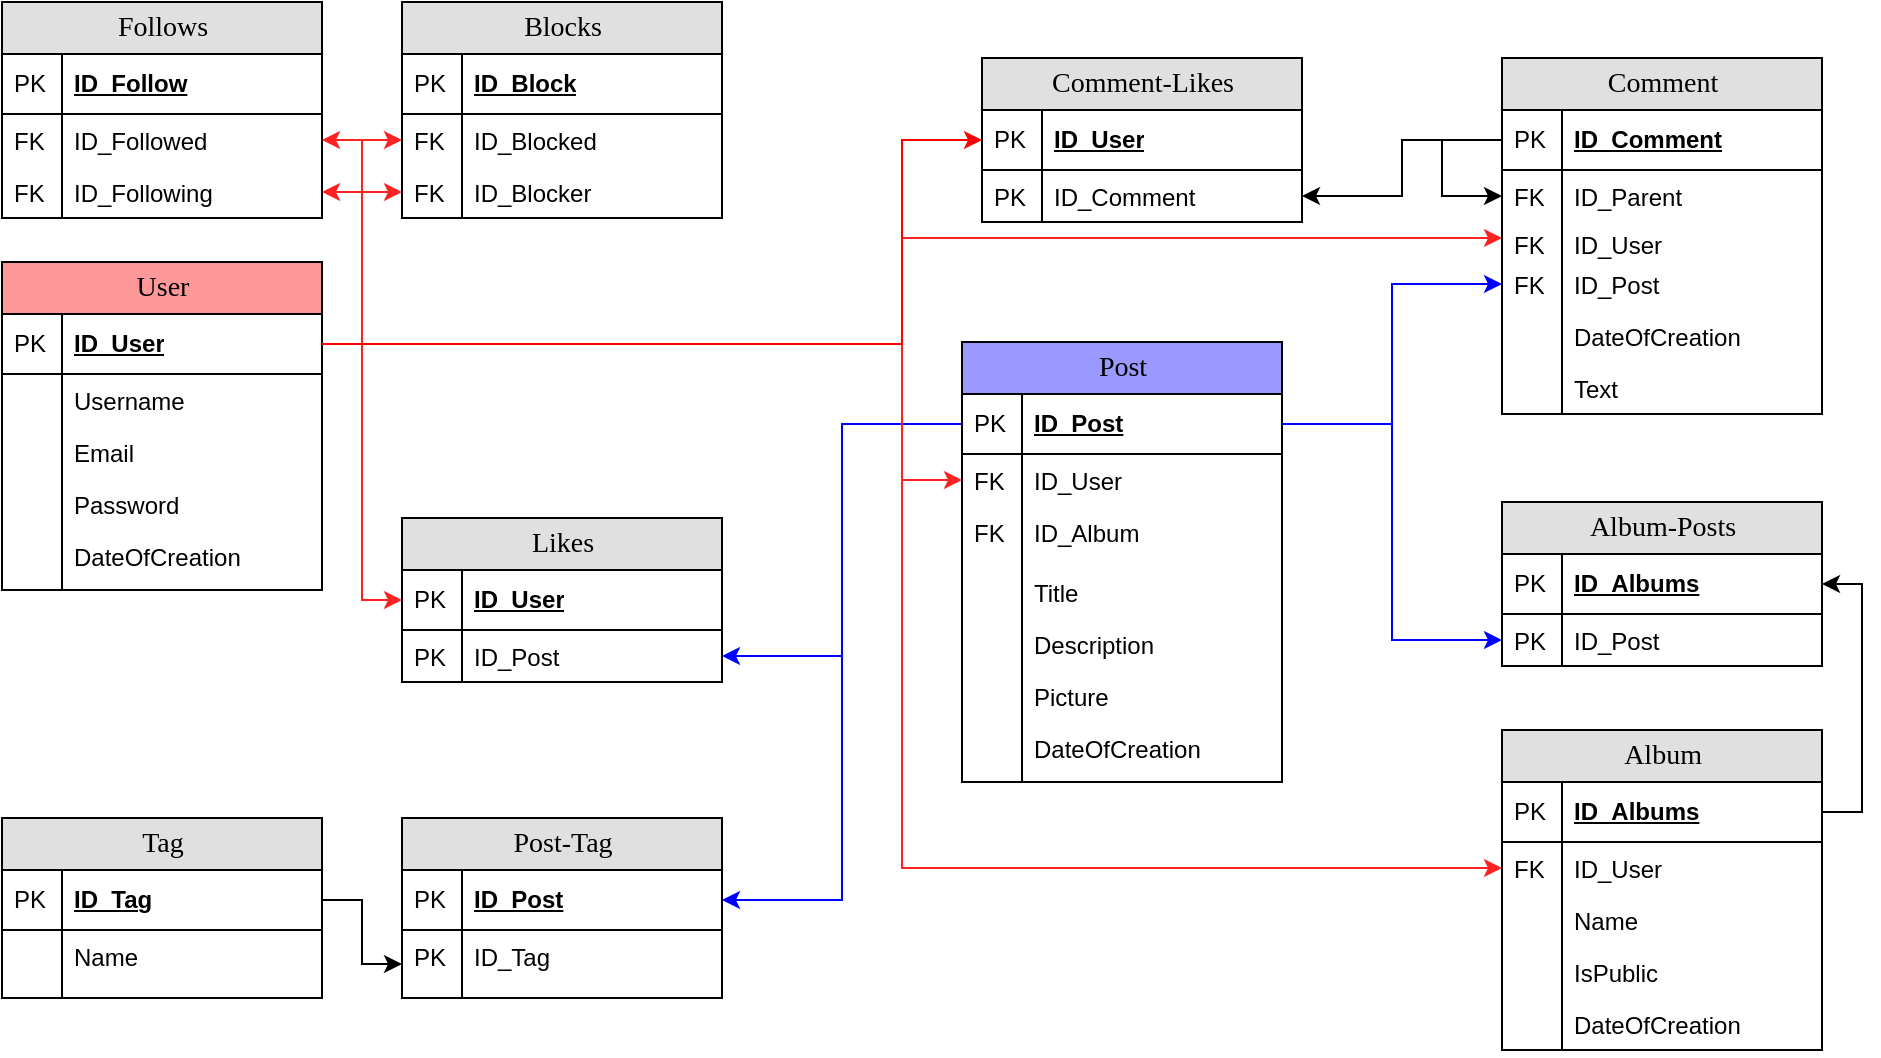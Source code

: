 <mxfile version="17.1.3" type="device"><diagram name="Page-1" id="e56a1550-8fbb-45ad-956c-1786394a9013"><mxGraphModel dx="1422" dy="752" grid="1" gridSize="10" guides="1" tooltips="1" connect="1" arrows="1" fold="1" page="1" pageScale="1" pageWidth="1100" pageHeight="850" background="none" math="0" shadow="0"><root><mxCell id="0"/><mxCell id="1" parent="0"/><mxCell id="2WLjFdIhuYlenaRB39yH-1" value="User" style="swimlane;html=1;fontStyle=0;childLayout=stackLayout;horizontal=1;startSize=26;fillColor=#FF9999;horizontalStack=0;resizeParent=1;resizeLast=0;collapsible=1;marginBottom=0;swimlaneFillColor=#ffffff;align=center;rounded=0;shadow=0;comic=0;labelBackgroundColor=none;strokeWidth=1;fontFamily=Verdana;fontSize=14" parent="1" vertex="1"><mxGeometry x="70" y="240" width="160" height="164" as="geometry"><mxRectangle x="60" y="860" width="60" height="26" as="alternateBounds"/></mxGeometry></mxCell><mxCell id="2WLjFdIhuYlenaRB39yH-2" value="ID_User" style="shape=partialRectangle;top=0;left=0;right=0;bottom=1;html=1;align=left;verticalAlign=middle;fillColor=none;spacingLeft=34;spacingRight=4;whiteSpace=wrap;overflow=hidden;rotatable=0;points=[[0,0.5],[1,0.5]];portConstraint=eastwest;dropTarget=0;fontStyle=5;" parent="2WLjFdIhuYlenaRB39yH-1" vertex="1"><mxGeometry y="26" width="160" height="30" as="geometry"/></mxCell><mxCell id="2WLjFdIhuYlenaRB39yH-3" value="PK" style="shape=partialRectangle;top=0;left=0;bottom=0;html=1;fillColor=none;align=left;verticalAlign=middle;spacingLeft=4;spacingRight=4;whiteSpace=wrap;overflow=hidden;rotatable=0;points=[];portConstraint=eastwest;part=1;" parent="2WLjFdIhuYlenaRB39yH-2" vertex="1" connectable="0"><mxGeometry width="30" height="30" as="geometry"/></mxCell><mxCell id="2WLjFdIhuYlenaRB39yH-4" value="Username" style="shape=partialRectangle;top=0;left=0;right=0;bottom=0;html=1;align=left;verticalAlign=top;fillColor=none;spacingLeft=34;spacingRight=4;whiteSpace=wrap;overflow=hidden;rotatable=0;points=[[0,0.5],[1,0.5]];portConstraint=eastwest;dropTarget=0;" parent="2WLjFdIhuYlenaRB39yH-1" vertex="1"><mxGeometry y="56" width="160" height="26" as="geometry"/></mxCell><mxCell id="2WLjFdIhuYlenaRB39yH-5" value="" style="shape=partialRectangle;top=0;left=0;bottom=0;html=1;fillColor=none;align=left;verticalAlign=top;spacingLeft=4;spacingRight=4;whiteSpace=wrap;overflow=hidden;rotatable=0;points=[];portConstraint=eastwest;part=1;" parent="2WLjFdIhuYlenaRB39yH-4" vertex="1" connectable="0"><mxGeometry width="30" height="26" as="geometry"/></mxCell><mxCell id="2WLjFdIhuYlenaRB39yH-6" value="Email" style="shape=partialRectangle;top=0;left=0;right=0;bottom=0;html=1;align=left;verticalAlign=top;fillColor=none;spacingLeft=34;spacingRight=4;whiteSpace=wrap;overflow=hidden;rotatable=0;points=[[0,0.5],[1,0.5]];portConstraint=eastwest;dropTarget=0;" parent="2WLjFdIhuYlenaRB39yH-1" vertex="1"><mxGeometry y="82" width="160" height="26" as="geometry"/></mxCell><mxCell id="2WLjFdIhuYlenaRB39yH-7" value="" style="shape=partialRectangle;top=0;left=0;bottom=0;html=1;fillColor=none;align=left;verticalAlign=top;spacingLeft=4;spacingRight=4;whiteSpace=wrap;overflow=hidden;rotatable=0;points=[];portConstraint=eastwest;part=1;" parent="2WLjFdIhuYlenaRB39yH-6" vertex="1" connectable="0"><mxGeometry width="30" height="26" as="geometry"/></mxCell><mxCell id="2WLjFdIhuYlenaRB39yH-8" value="Password" style="shape=partialRectangle;top=0;left=0;right=0;bottom=0;html=1;align=left;verticalAlign=top;fillColor=none;spacingLeft=34;spacingRight=4;whiteSpace=wrap;overflow=hidden;rotatable=0;points=[[0,0.5],[1,0.5]];portConstraint=eastwest;dropTarget=0;" parent="2WLjFdIhuYlenaRB39yH-1" vertex="1"><mxGeometry y="108" width="160" height="26" as="geometry"/></mxCell><mxCell id="2WLjFdIhuYlenaRB39yH-9" value="" style="shape=partialRectangle;top=0;left=0;bottom=0;html=1;fillColor=none;align=left;verticalAlign=top;spacingLeft=4;spacingRight=4;whiteSpace=wrap;overflow=hidden;rotatable=0;points=[];portConstraint=eastwest;part=1;" parent="2WLjFdIhuYlenaRB39yH-8" vertex="1" connectable="0"><mxGeometry width="30" height="26" as="geometry"/></mxCell><mxCell id="uGDR5uTzOSnhD803Erzf-1" value="DateOfCreation" style="shape=partialRectangle;top=0;left=0;right=0;bottom=0;html=1;align=left;verticalAlign=top;fillColor=none;spacingLeft=34;spacingRight=4;whiteSpace=wrap;overflow=hidden;rotatable=0;points=[[0,0.5],[1,0.5]];portConstraint=eastwest;dropTarget=0;" vertex="1" parent="2WLjFdIhuYlenaRB39yH-1"><mxGeometry y="134" width="160" height="30" as="geometry"/></mxCell><mxCell id="uGDR5uTzOSnhD803Erzf-2" value="" style="shape=partialRectangle;top=0;left=0;bottom=0;html=1;fillColor=none;align=left;verticalAlign=top;spacingLeft=4;spacingRight=4;whiteSpace=wrap;overflow=hidden;rotatable=0;points=[];portConstraint=eastwest;part=1;" vertex="1" connectable="0" parent="uGDR5uTzOSnhD803Erzf-1"><mxGeometry width="30" height="30" as="geometry"/></mxCell><mxCell id="2WLjFdIhuYlenaRB39yH-16" value="Album" style="swimlane;html=1;fontStyle=0;childLayout=stackLayout;horizontal=1;startSize=26;fillColor=#e0e0e0;horizontalStack=0;resizeParent=1;resizeLast=0;collapsible=1;marginBottom=0;swimlaneFillColor=#ffffff;align=center;rounded=0;shadow=0;comic=0;labelBackgroundColor=none;strokeWidth=1;fontFamily=Verdana;fontSize=14" parent="1" vertex="1"><mxGeometry x="820" y="474" width="160" height="160" as="geometry"/></mxCell><mxCell id="2WLjFdIhuYlenaRB39yH-17" value="ID_Albums" style="shape=partialRectangle;top=0;left=0;right=0;bottom=1;html=1;align=left;verticalAlign=middle;fillColor=none;spacingLeft=34;spacingRight=4;whiteSpace=wrap;overflow=hidden;rotatable=0;points=[[0,0.5],[1,0.5]];portConstraint=eastwest;dropTarget=0;fontStyle=5;" parent="2WLjFdIhuYlenaRB39yH-16" vertex="1"><mxGeometry y="26" width="160" height="30" as="geometry"/></mxCell><mxCell id="2WLjFdIhuYlenaRB39yH-18" value="PK" style="shape=partialRectangle;top=0;left=0;bottom=0;html=1;fillColor=none;align=left;verticalAlign=middle;spacingLeft=4;spacingRight=4;whiteSpace=wrap;overflow=hidden;rotatable=0;points=[];portConstraint=eastwest;part=1;" parent="2WLjFdIhuYlenaRB39yH-17" vertex="1" connectable="0"><mxGeometry width="30" height="30" as="geometry"/></mxCell><mxCell id="7fvock8LP-C_LfJztvyA-1" value="ID_User" style="shape=partialRectangle;top=0;left=0;right=0;bottom=0;html=1;align=left;verticalAlign=top;fillColor=none;spacingLeft=34;spacingRight=4;whiteSpace=wrap;overflow=hidden;rotatable=0;points=[[0,0.5],[1,0.5]];portConstraint=eastwest;dropTarget=0;" parent="2WLjFdIhuYlenaRB39yH-16" vertex="1"><mxGeometry y="56" width="160" height="26" as="geometry"/></mxCell><mxCell id="7fvock8LP-C_LfJztvyA-2" value="FK" style="shape=partialRectangle;top=0;left=0;bottom=0;html=1;fillColor=none;align=left;verticalAlign=top;spacingLeft=4;spacingRight=4;whiteSpace=wrap;overflow=hidden;rotatable=0;points=[];portConstraint=eastwest;part=1;" parent="7fvock8LP-C_LfJztvyA-1" vertex="1" connectable="0"><mxGeometry width="30" height="26" as="geometry"/></mxCell><mxCell id="2WLjFdIhuYlenaRB39yH-19" value="Name" style="shape=partialRectangle;top=0;left=0;right=0;bottom=0;html=1;align=left;verticalAlign=top;fillColor=none;spacingLeft=34;spacingRight=4;whiteSpace=wrap;overflow=hidden;rotatable=0;points=[[0,0.5],[1,0.5]];portConstraint=eastwest;dropTarget=0;" parent="2WLjFdIhuYlenaRB39yH-16" vertex="1"><mxGeometry y="82" width="160" height="26" as="geometry"/></mxCell><mxCell id="2WLjFdIhuYlenaRB39yH-20" value="" style="shape=partialRectangle;top=0;left=0;bottom=0;html=1;fillColor=none;align=left;verticalAlign=top;spacingLeft=4;spacingRight=4;whiteSpace=wrap;overflow=hidden;rotatable=0;points=[];portConstraint=eastwest;part=1;" parent="2WLjFdIhuYlenaRB39yH-19" vertex="1" connectable="0"><mxGeometry width="30" height="26" as="geometry"/></mxCell><mxCell id="oNHxu8g7Lp3CySX3rOff-3" value="IsPublic" style="shape=partialRectangle;top=0;left=0;right=0;bottom=0;html=1;align=left;verticalAlign=top;fillColor=none;spacingLeft=34;spacingRight=4;whiteSpace=wrap;overflow=hidden;rotatable=0;points=[[0,0.5],[1,0.5]];portConstraint=eastwest;dropTarget=0;" parent="2WLjFdIhuYlenaRB39yH-16" vertex="1"><mxGeometry y="108" width="160" height="26" as="geometry"/></mxCell><mxCell id="oNHxu8g7Lp3CySX3rOff-4" value="" style="shape=partialRectangle;top=0;left=0;bottom=0;html=1;fillColor=none;align=left;verticalAlign=top;spacingLeft=4;spacingRight=4;whiteSpace=wrap;overflow=hidden;rotatable=0;points=[];portConstraint=eastwest;part=1;" parent="oNHxu8g7Lp3CySX3rOff-3" vertex="1" connectable="0"><mxGeometry width="30" height="26" as="geometry"/></mxCell><mxCell id="2WLjFdIhuYlenaRB39yH-21" value="DateOfCreation" style="shape=partialRectangle;top=0;left=0;right=0;bottom=0;html=1;align=left;verticalAlign=top;fillColor=none;spacingLeft=34;spacingRight=4;whiteSpace=wrap;overflow=hidden;rotatable=0;points=[[0,0.5],[1,0.5]];portConstraint=eastwest;dropTarget=0;" parent="2WLjFdIhuYlenaRB39yH-16" vertex="1"><mxGeometry y="134" width="160" height="26" as="geometry"/></mxCell><mxCell id="2WLjFdIhuYlenaRB39yH-22" value="" style="shape=partialRectangle;top=0;left=0;bottom=0;html=1;fillColor=none;align=left;verticalAlign=top;spacingLeft=4;spacingRight=4;whiteSpace=wrap;overflow=hidden;rotatable=0;points=[];portConstraint=eastwest;part=1;" parent="2WLjFdIhuYlenaRB39yH-21" vertex="1" connectable="0"><mxGeometry width="30" height="26" as="geometry"/></mxCell><mxCell id="2WLjFdIhuYlenaRB39yH-38" value="Post" style="swimlane;html=1;fontStyle=0;childLayout=stackLayout;horizontal=1;startSize=26;fillColor=#9999FF;horizontalStack=0;resizeParent=1;resizeLast=0;collapsible=1;marginBottom=0;swimlaneFillColor=#ffffff;align=center;rounded=0;shadow=0;comic=0;labelBackgroundColor=none;strokeWidth=1;fontFamily=Verdana;fontSize=14" parent="1" vertex="1"><mxGeometry x="550" y="280" width="160" height="220" as="geometry"/></mxCell><mxCell id="2WLjFdIhuYlenaRB39yH-39" value="ID_Post" style="shape=partialRectangle;top=0;left=0;right=0;bottom=1;html=1;align=left;verticalAlign=middle;fillColor=none;spacingLeft=34;spacingRight=4;whiteSpace=wrap;overflow=hidden;rotatable=0;points=[[0,0.5],[1,0.5]];portConstraint=eastwest;dropTarget=0;fontStyle=5;" parent="2WLjFdIhuYlenaRB39yH-38" vertex="1"><mxGeometry y="26" width="160" height="30" as="geometry"/></mxCell><mxCell id="2WLjFdIhuYlenaRB39yH-40" value="PK" style="shape=partialRectangle;top=0;left=0;bottom=0;html=1;fillColor=none;align=left;verticalAlign=middle;spacingLeft=4;spacingRight=4;whiteSpace=wrap;overflow=hidden;rotatable=0;points=[];portConstraint=eastwest;part=1;" parent="2WLjFdIhuYlenaRB39yH-39" vertex="1" connectable="0"><mxGeometry width="30" height="30" as="geometry"/></mxCell><mxCell id="2WLjFdIhuYlenaRB39yH-47" value="ID_User" style="shape=partialRectangle;top=0;left=0;right=0;bottom=0;html=1;align=left;verticalAlign=top;fillColor=none;spacingLeft=34;spacingRight=4;whiteSpace=wrap;overflow=hidden;rotatable=0;points=[[0,0.5],[1,0.5]];portConstraint=eastwest;dropTarget=0;" parent="2WLjFdIhuYlenaRB39yH-38" vertex="1"><mxGeometry y="56" width="160" height="26" as="geometry"/></mxCell><mxCell id="2WLjFdIhuYlenaRB39yH-48" value="FK" style="shape=partialRectangle;top=0;left=0;bottom=0;html=1;fillColor=none;align=left;verticalAlign=top;spacingLeft=4;spacingRight=4;whiteSpace=wrap;overflow=hidden;rotatable=0;points=[];portConstraint=eastwest;part=1;" parent="2WLjFdIhuYlenaRB39yH-47" vertex="1" connectable="0"><mxGeometry width="30" height="26" as="geometry"/></mxCell><mxCell id="2WLjFdIhuYlenaRB39yH-120" value="ID_Album" style="shape=partialRectangle;top=0;left=0;right=0;bottom=0;html=1;align=left;verticalAlign=top;fillColor=none;spacingLeft=34;spacingRight=4;whiteSpace=wrap;overflow=hidden;rotatable=0;points=[[0,0.5],[1,0.5]];portConstraint=eastwest;dropTarget=0;" parent="2WLjFdIhuYlenaRB39yH-38" vertex="1"><mxGeometry y="82" width="160" height="30" as="geometry"/></mxCell><mxCell id="2WLjFdIhuYlenaRB39yH-121" value="FK" style="shape=partialRectangle;top=0;left=0;bottom=0;html=1;fillColor=none;align=left;verticalAlign=top;spacingLeft=4;spacingRight=4;whiteSpace=wrap;overflow=hidden;rotatable=0;points=[];portConstraint=eastwest;part=1;" parent="2WLjFdIhuYlenaRB39yH-120" vertex="1" connectable="0"><mxGeometry width="30" height="30" as="geometry"/></mxCell><mxCell id="2WLjFdIhuYlenaRB39yH-41" value="Title" style="shape=partialRectangle;top=0;left=0;right=0;bottom=0;html=1;align=left;verticalAlign=top;fillColor=none;spacingLeft=34;spacingRight=4;whiteSpace=wrap;overflow=hidden;rotatable=0;points=[[0,0.5],[1,0.5]];portConstraint=eastwest;dropTarget=0;" parent="2WLjFdIhuYlenaRB39yH-38" vertex="1"><mxGeometry y="112" width="160" height="26" as="geometry"/></mxCell><mxCell id="2WLjFdIhuYlenaRB39yH-42" value="" style="shape=partialRectangle;top=0;left=0;bottom=0;html=1;fillColor=none;align=left;verticalAlign=top;spacingLeft=4;spacingRight=4;whiteSpace=wrap;overflow=hidden;rotatable=0;points=[];portConstraint=eastwest;part=1;" parent="2WLjFdIhuYlenaRB39yH-41" vertex="1" connectable="0"><mxGeometry width="30" height="26" as="geometry"/></mxCell><mxCell id="oNHxu8g7Lp3CySX3rOff-16" value="Description" style="shape=partialRectangle;top=0;left=0;right=0;bottom=0;html=1;align=left;verticalAlign=top;fillColor=none;spacingLeft=34;spacingRight=4;whiteSpace=wrap;overflow=hidden;rotatable=0;points=[[0,0.5],[1,0.5]];portConstraint=eastwest;dropTarget=0;" parent="2WLjFdIhuYlenaRB39yH-38" vertex="1"><mxGeometry y="138" width="160" height="26" as="geometry"/></mxCell><mxCell id="oNHxu8g7Lp3CySX3rOff-17" value="" style="shape=partialRectangle;top=0;left=0;bottom=0;html=1;fillColor=none;align=left;verticalAlign=top;spacingLeft=4;spacingRight=4;whiteSpace=wrap;overflow=hidden;rotatable=0;points=[];portConstraint=eastwest;part=1;" parent="oNHxu8g7Lp3CySX3rOff-16" vertex="1" connectable="0"><mxGeometry width="30" height="26" as="geometry"/></mxCell><mxCell id="2WLjFdIhuYlenaRB39yH-43" value="Picture" style="shape=partialRectangle;top=0;left=0;right=0;bottom=0;html=1;align=left;verticalAlign=top;fillColor=none;spacingLeft=34;spacingRight=4;whiteSpace=wrap;overflow=hidden;rotatable=0;points=[[0,0.5],[1,0.5]];portConstraint=eastwest;dropTarget=0;" parent="2WLjFdIhuYlenaRB39yH-38" vertex="1"><mxGeometry y="164" width="160" height="26" as="geometry"/></mxCell><mxCell id="2WLjFdIhuYlenaRB39yH-44" value="" style="shape=partialRectangle;top=0;left=0;bottom=0;html=1;fillColor=none;align=left;verticalAlign=top;spacingLeft=4;spacingRight=4;whiteSpace=wrap;overflow=hidden;rotatable=0;points=[];portConstraint=eastwest;part=1;" parent="2WLjFdIhuYlenaRB39yH-43" vertex="1" connectable="0"><mxGeometry width="30" height="26" as="geometry"/></mxCell><mxCell id="2WLjFdIhuYlenaRB39yH-118" value="DateOfCreation" style="shape=partialRectangle;top=0;left=0;right=0;bottom=0;html=1;align=left;verticalAlign=top;fillColor=none;spacingLeft=34;spacingRight=4;whiteSpace=wrap;overflow=hidden;rotatable=0;points=[[0,0.5],[1,0.5]];portConstraint=eastwest;dropTarget=0;" parent="2WLjFdIhuYlenaRB39yH-38" vertex="1"><mxGeometry y="190" width="160" height="30" as="geometry"/></mxCell><mxCell id="2WLjFdIhuYlenaRB39yH-119" value="" style="shape=partialRectangle;top=0;left=0;bottom=0;html=1;fillColor=none;align=left;verticalAlign=top;spacingLeft=4;spacingRight=4;whiteSpace=wrap;overflow=hidden;rotatable=0;points=[];portConstraint=eastwest;part=1;" parent="2WLjFdIhuYlenaRB39yH-118" vertex="1" connectable="0"><mxGeometry width="30" height="30" as="geometry"/></mxCell><mxCell id="2WLjFdIhuYlenaRB39yH-51" value="Comment" style="swimlane;html=1;fontStyle=0;childLayout=stackLayout;horizontal=1;startSize=26;fillColor=#e0e0e0;horizontalStack=0;resizeParent=1;resizeLast=0;collapsible=1;marginBottom=0;swimlaneFillColor=#ffffff;align=center;rounded=0;shadow=0;comic=0;labelBackgroundColor=none;strokeWidth=1;fontFamily=Verdana;fontSize=14" parent="1" vertex="1"><mxGeometry x="820" y="138" width="160" height="178" as="geometry"/></mxCell><mxCell id="oNHxu8g7Lp3CySX3rOff-35" style="edgeStyle=orthogonalEdgeStyle;rounded=0;orthogonalLoop=1;jettySize=auto;html=1;exitX=0;exitY=0.5;exitDx=0;exitDy=0;entryX=0;entryY=0.5;entryDx=0;entryDy=0;" parent="2WLjFdIhuYlenaRB39yH-51" source="2WLjFdIhuYlenaRB39yH-52" target="oNHxu8g7Lp3CySX3rOff-30" edge="1"><mxGeometry relative="1" as="geometry"><Array as="points"><mxPoint x="-30" y="41"/><mxPoint x="-30" y="69"/></Array></mxGeometry></mxCell><mxCell id="2WLjFdIhuYlenaRB39yH-52" value="ID_Comment" style="shape=partialRectangle;top=0;left=0;right=0;bottom=1;html=1;align=left;verticalAlign=middle;fillColor=none;spacingLeft=34;spacingRight=4;whiteSpace=wrap;overflow=hidden;rotatable=0;points=[[0,0.5],[1,0.5]];portConstraint=eastwest;dropTarget=0;fontStyle=5;" parent="2WLjFdIhuYlenaRB39yH-51" vertex="1"><mxGeometry y="26" width="160" height="30" as="geometry"/></mxCell><mxCell id="2WLjFdIhuYlenaRB39yH-53" value="PK" style="shape=partialRectangle;top=0;left=0;bottom=0;html=1;fillColor=none;align=left;verticalAlign=middle;spacingLeft=4;spacingRight=4;whiteSpace=wrap;overflow=hidden;rotatable=0;points=[];portConstraint=eastwest;part=1;" parent="2WLjFdIhuYlenaRB39yH-52" vertex="1" connectable="0"><mxGeometry width="30" height="30" as="geometry"/></mxCell><mxCell id="oNHxu8g7Lp3CySX3rOff-30" value="ID_Parent" style="shape=partialRectangle;top=0;left=0;right=0;bottom=0;html=1;align=left;verticalAlign=top;fillColor=none;spacingLeft=34;spacingRight=4;whiteSpace=wrap;overflow=hidden;rotatable=0;points=[[0,0.5],[1,0.5]];portConstraint=eastwest;dropTarget=0;" parent="2WLjFdIhuYlenaRB39yH-51" vertex="1"><mxGeometry y="56" width="160" height="24" as="geometry"/></mxCell><mxCell id="oNHxu8g7Lp3CySX3rOff-31" value="FK" style="shape=partialRectangle;top=0;left=0;bottom=0;html=1;fillColor=none;align=left;verticalAlign=top;spacingLeft=4;spacingRight=4;whiteSpace=wrap;overflow=hidden;rotatable=0;points=[];portConstraint=eastwest;part=1;" parent="oNHxu8g7Lp3CySX3rOff-30" vertex="1" connectable="0"><mxGeometry width="30" height="24" as="geometry"/></mxCell><mxCell id="2WLjFdIhuYlenaRB39yH-54" value="ID_User" style="shape=partialRectangle;top=0;left=0;right=0;bottom=0;html=1;align=left;verticalAlign=top;fillColor=none;spacingLeft=34;spacingRight=4;whiteSpace=wrap;overflow=hidden;rotatable=0;points=[[0,0.5],[1,0.5]];portConstraint=eastwest;dropTarget=0;" parent="2WLjFdIhuYlenaRB39yH-51" vertex="1"><mxGeometry y="80" width="160" height="20" as="geometry"/></mxCell><mxCell id="2WLjFdIhuYlenaRB39yH-55" value="FK" style="shape=partialRectangle;top=0;left=0;bottom=0;html=1;fillColor=none;align=left;verticalAlign=top;spacingLeft=4;spacingRight=4;whiteSpace=wrap;overflow=hidden;rotatable=0;points=[];portConstraint=eastwest;part=1;" parent="2WLjFdIhuYlenaRB39yH-54" vertex="1" connectable="0"><mxGeometry width="30" height="20" as="geometry"/></mxCell><mxCell id="2WLjFdIhuYlenaRB39yH-62" value="ID_Post" style="shape=partialRectangle;top=0;left=0;right=0;bottom=0;html=1;align=left;verticalAlign=top;fillColor=none;spacingLeft=34;spacingRight=4;whiteSpace=wrap;overflow=hidden;rotatable=0;points=[[0,0.5],[1,0.5]];portConstraint=eastwest;dropTarget=0;" parent="2WLjFdIhuYlenaRB39yH-51" vertex="1"><mxGeometry y="100" width="160" height="26" as="geometry"/></mxCell><mxCell id="2WLjFdIhuYlenaRB39yH-63" value="FK" style="shape=partialRectangle;top=0;left=0;bottom=0;html=1;fillColor=none;align=left;verticalAlign=top;spacingLeft=4;spacingRight=4;whiteSpace=wrap;overflow=hidden;rotatable=0;points=[];portConstraint=eastwest;part=1;" parent="2WLjFdIhuYlenaRB39yH-62" vertex="1" connectable="0"><mxGeometry width="30" height="26" as="geometry"/></mxCell><mxCell id="2WLjFdIhuYlenaRB39yH-56" value="DateOfCreation" style="shape=partialRectangle;top=0;left=0;right=0;bottom=0;html=1;align=left;verticalAlign=top;fillColor=none;spacingLeft=34;spacingRight=4;whiteSpace=wrap;overflow=hidden;rotatable=0;points=[[0,0.5],[1,0.5]];portConstraint=eastwest;dropTarget=0;" parent="2WLjFdIhuYlenaRB39yH-51" vertex="1"><mxGeometry y="126" width="160" height="26" as="geometry"/></mxCell><mxCell id="2WLjFdIhuYlenaRB39yH-57" value="" style="shape=partialRectangle;top=0;left=0;bottom=0;html=1;fillColor=none;align=left;verticalAlign=top;spacingLeft=4;spacingRight=4;whiteSpace=wrap;overflow=hidden;rotatable=0;points=[];portConstraint=eastwest;part=1;" parent="2WLjFdIhuYlenaRB39yH-56" vertex="1" connectable="0"><mxGeometry width="30" height="26" as="geometry"/></mxCell><mxCell id="2WLjFdIhuYlenaRB39yH-58" value="Text" style="shape=partialRectangle;top=0;left=0;right=0;bottom=0;html=1;align=left;verticalAlign=top;fillColor=none;spacingLeft=34;spacingRight=4;whiteSpace=wrap;overflow=hidden;rotatable=0;points=[[0,0.5],[1,0.5]];portConstraint=eastwest;dropTarget=0;" parent="2WLjFdIhuYlenaRB39yH-51" vertex="1"><mxGeometry y="152" width="160" height="26" as="geometry"/></mxCell><mxCell id="2WLjFdIhuYlenaRB39yH-59" value="" style="shape=partialRectangle;top=0;left=0;bottom=0;html=1;fillColor=none;align=left;verticalAlign=top;spacingLeft=4;spacingRight=4;whiteSpace=wrap;overflow=hidden;rotatable=0;points=[];portConstraint=eastwest;part=1;" parent="2WLjFdIhuYlenaRB39yH-58" vertex="1" connectable="0"><mxGeometry width="30" height="26" as="geometry"/></mxCell><mxCell id="2WLjFdIhuYlenaRB39yH-64" value="Tag" style="swimlane;html=1;fontStyle=0;childLayout=stackLayout;horizontal=1;startSize=26;fillColor=#e0e0e0;horizontalStack=0;resizeParent=1;resizeLast=0;collapsible=1;marginBottom=0;swimlaneFillColor=#ffffff;align=center;rounded=0;shadow=0;comic=0;labelBackgroundColor=none;strokeWidth=1;fontFamily=Verdana;fontSize=14" parent="1" vertex="1"><mxGeometry x="70" y="518" width="160" height="90" as="geometry"><mxRectangle x="60" y="860" width="60" height="26" as="alternateBounds"/></mxGeometry></mxCell><mxCell id="2WLjFdIhuYlenaRB39yH-65" value="ID_Tag" style="shape=partialRectangle;top=0;left=0;right=0;bottom=1;html=1;align=left;verticalAlign=middle;fillColor=none;spacingLeft=34;spacingRight=4;whiteSpace=wrap;overflow=hidden;rotatable=0;points=[[0,0.5],[1,0.5]];portConstraint=eastwest;dropTarget=0;fontStyle=5;" parent="2WLjFdIhuYlenaRB39yH-64" vertex="1"><mxGeometry y="26" width="160" height="30" as="geometry"/></mxCell><mxCell id="2WLjFdIhuYlenaRB39yH-66" value="PK" style="shape=partialRectangle;top=0;left=0;bottom=0;html=1;fillColor=none;align=left;verticalAlign=middle;spacingLeft=4;spacingRight=4;whiteSpace=wrap;overflow=hidden;rotatable=0;points=[];portConstraint=eastwest;part=1;" parent="2WLjFdIhuYlenaRB39yH-65" vertex="1" connectable="0"><mxGeometry width="30" height="30" as="geometry"/></mxCell><mxCell id="2WLjFdIhuYlenaRB39yH-67" value="Name" style="shape=partialRectangle;top=0;left=0;right=0;bottom=0;html=1;align=left;verticalAlign=top;fillColor=none;spacingLeft=34;spacingRight=4;whiteSpace=wrap;overflow=hidden;rotatable=0;points=[[0,0.5],[1,0.5]];portConstraint=eastwest;dropTarget=0;" parent="2WLjFdIhuYlenaRB39yH-64" vertex="1"><mxGeometry y="56" width="160" height="34" as="geometry"/></mxCell><mxCell id="2WLjFdIhuYlenaRB39yH-68" value="" style="shape=partialRectangle;top=0;left=0;bottom=0;html=1;fillColor=none;align=left;verticalAlign=top;spacingLeft=4;spacingRight=4;whiteSpace=wrap;overflow=hidden;rotatable=0;points=[];portConstraint=eastwest;part=1;" parent="2WLjFdIhuYlenaRB39yH-67" vertex="1" connectable="0"><mxGeometry width="30" height="34" as="geometry"/></mxCell><mxCell id="2WLjFdIhuYlenaRB39yH-79" value="Post-Tag" style="swimlane;html=1;fontStyle=0;childLayout=stackLayout;horizontal=1;startSize=26;fillColor=#e0e0e0;horizontalStack=0;resizeParent=1;resizeLast=0;collapsible=1;marginBottom=0;swimlaneFillColor=#ffffff;align=center;rounded=0;shadow=0;comic=0;labelBackgroundColor=none;strokeWidth=1;fontFamily=Verdana;fontSize=14" parent="1" vertex="1"><mxGeometry x="270" y="518" width="160" height="90" as="geometry"><mxRectangle x="60" y="860" width="60" height="26" as="alternateBounds"/></mxGeometry></mxCell><mxCell id="2WLjFdIhuYlenaRB39yH-80" value="ID_Post" style="shape=partialRectangle;top=0;left=0;right=0;bottom=1;html=1;align=left;verticalAlign=middle;fillColor=none;spacingLeft=34;spacingRight=4;whiteSpace=wrap;overflow=hidden;rotatable=0;points=[[0,0.5],[1,0.5]];portConstraint=eastwest;dropTarget=0;fontStyle=5;" parent="2WLjFdIhuYlenaRB39yH-79" vertex="1"><mxGeometry y="26" width="160" height="30" as="geometry"/></mxCell><mxCell id="2WLjFdIhuYlenaRB39yH-81" value="PK" style="shape=partialRectangle;top=0;left=0;bottom=0;html=1;fillColor=none;align=left;verticalAlign=middle;spacingLeft=4;spacingRight=4;whiteSpace=wrap;overflow=hidden;rotatable=0;points=[];portConstraint=eastwest;part=1;" parent="2WLjFdIhuYlenaRB39yH-80" vertex="1" connectable="0"><mxGeometry width="30" height="30" as="geometry"/></mxCell><mxCell id="2WLjFdIhuYlenaRB39yH-82" value="ID_Tag" style="shape=partialRectangle;top=0;left=0;right=0;bottom=0;html=1;align=left;verticalAlign=top;fillColor=none;spacingLeft=34;spacingRight=4;whiteSpace=wrap;overflow=hidden;rotatable=0;points=[[0,0.5],[1,0.5]];portConstraint=eastwest;dropTarget=0;" parent="2WLjFdIhuYlenaRB39yH-79" vertex="1"><mxGeometry y="56" width="160" height="34" as="geometry"/></mxCell><mxCell id="2WLjFdIhuYlenaRB39yH-83" value="&lt;div&gt;PK&lt;/div&gt;" style="shape=partialRectangle;top=0;left=0;bottom=0;html=1;fillColor=none;align=left;verticalAlign=top;spacingLeft=4;spacingRight=4;whiteSpace=wrap;overflow=hidden;rotatable=0;points=[];portConstraint=eastwest;part=1;" parent="2WLjFdIhuYlenaRB39yH-82" vertex="1" connectable="0"><mxGeometry width="30" height="34" as="geometry"/></mxCell><mxCell id="2WLjFdIhuYlenaRB39yH-107" value="Album-Posts" style="swimlane;html=1;fontStyle=0;childLayout=stackLayout;horizontal=1;startSize=26;fillColor=#e0e0e0;horizontalStack=0;resizeParent=1;resizeLast=0;collapsible=1;marginBottom=0;swimlaneFillColor=#ffffff;align=center;rounded=0;shadow=0;comic=0;labelBackgroundColor=none;strokeWidth=1;fontFamily=Verdana;fontSize=14" parent="1" vertex="1"><mxGeometry x="820" y="360" width="160" height="82" as="geometry"/></mxCell><mxCell id="2WLjFdIhuYlenaRB39yH-108" value="ID_Albums" style="shape=partialRectangle;top=0;left=0;right=0;bottom=1;html=1;align=left;verticalAlign=middle;fillColor=none;spacingLeft=34;spacingRight=4;whiteSpace=wrap;overflow=hidden;rotatable=0;points=[[0,0.5],[1,0.5]];portConstraint=eastwest;dropTarget=0;fontStyle=5;" parent="2WLjFdIhuYlenaRB39yH-107" vertex="1"><mxGeometry y="26" width="160" height="30" as="geometry"/></mxCell><mxCell id="2WLjFdIhuYlenaRB39yH-109" value="PK" style="shape=partialRectangle;top=0;left=0;bottom=0;html=1;fillColor=none;align=left;verticalAlign=middle;spacingLeft=4;spacingRight=4;whiteSpace=wrap;overflow=hidden;rotatable=0;points=[];portConstraint=eastwest;part=1;" parent="2WLjFdIhuYlenaRB39yH-108" vertex="1" connectable="0"><mxGeometry width="30" height="30" as="geometry"/></mxCell><mxCell id="2WLjFdIhuYlenaRB39yH-110" value="ID_Post" style="shape=partialRectangle;top=0;left=0;right=0;bottom=0;html=1;align=left;verticalAlign=top;fillColor=none;spacingLeft=34;spacingRight=4;whiteSpace=wrap;overflow=hidden;rotatable=0;points=[[0,0.5],[1,0.5]];portConstraint=eastwest;dropTarget=0;" parent="2WLjFdIhuYlenaRB39yH-107" vertex="1"><mxGeometry y="56" width="160" height="26" as="geometry"/></mxCell><mxCell id="2WLjFdIhuYlenaRB39yH-111" value="PK" style="shape=partialRectangle;top=0;left=0;bottom=0;html=1;fillColor=none;align=left;verticalAlign=top;spacingLeft=4;spacingRight=4;whiteSpace=wrap;overflow=hidden;rotatable=0;points=[];portConstraint=eastwest;part=1;" parent="2WLjFdIhuYlenaRB39yH-110" vertex="1" connectable="0"><mxGeometry width="30" height="26" as="geometry"/></mxCell><mxCell id="2WLjFdIhuYlenaRB39yH-124" style="edgeStyle=orthogonalEdgeStyle;rounded=0;orthogonalLoop=1;jettySize=auto;html=1;exitX=1;exitY=0.5;exitDx=0;exitDy=0;entryX=0;entryY=0.5;entryDx=0;entryDy=0;strokeColor=#FF2222;" parent="1" source="2WLjFdIhuYlenaRB39yH-2" target="2WLjFdIhuYlenaRB39yH-47" edge="1"><mxGeometry relative="1" as="geometry"><Array as="points"><mxPoint x="520" y="281"/><mxPoint x="520" y="349"/></Array></mxGeometry></mxCell><mxCell id="2WLjFdIhuYlenaRB39yH-126" style="edgeStyle=orthogonalEdgeStyle;rounded=0;orthogonalLoop=1;jettySize=auto;html=1;exitX=0;exitY=0.5;exitDx=0;exitDy=0;entryX=1;entryY=0.5;entryDx=0;entryDy=0;strokeColor=#0000FF;" parent="1" source="2WLjFdIhuYlenaRB39yH-39" target="2WLjFdIhuYlenaRB39yH-80" edge="1"><mxGeometry relative="1" as="geometry"/></mxCell><mxCell id="2WLjFdIhuYlenaRB39yH-127" style="edgeStyle=orthogonalEdgeStyle;rounded=0;orthogonalLoop=1;jettySize=auto;html=1;exitX=1;exitY=0.5;exitDx=0;exitDy=0;entryX=0;entryY=0.5;entryDx=0;entryDy=0;" parent="1" source="2WLjFdIhuYlenaRB39yH-65" target="2WLjFdIhuYlenaRB39yH-82" edge="1"><mxGeometry relative="1" as="geometry"/></mxCell><mxCell id="2WLjFdIhuYlenaRB39yH-131" style="edgeStyle=orthogonalEdgeStyle;rounded=0;orthogonalLoop=1;jettySize=auto;html=1;exitX=1;exitY=0.5;exitDx=0;exitDy=0;entryX=0;entryY=0.5;entryDx=0;entryDy=0;strokeColor=#0000FF;" parent="1" source="2WLjFdIhuYlenaRB39yH-39" target="2WLjFdIhuYlenaRB39yH-62" edge="1"><mxGeometry relative="1" as="geometry"/></mxCell><mxCell id="2WLjFdIhuYlenaRB39yH-132" style="edgeStyle=orthogonalEdgeStyle;rounded=0;orthogonalLoop=1;jettySize=auto;html=1;exitX=1;exitY=0.5;exitDx=0;exitDy=0;entryX=1;entryY=0.5;entryDx=0;entryDy=0;" parent="1" source="2WLjFdIhuYlenaRB39yH-17" target="2WLjFdIhuYlenaRB39yH-108" edge="1"><mxGeometry relative="1" as="geometry"/></mxCell><mxCell id="oNHxu8g7Lp3CySX3rOff-5" value="Follows" style="swimlane;html=1;fontStyle=0;childLayout=stackLayout;horizontal=1;startSize=26;fillColor=#e0e0e0;horizontalStack=0;resizeParent=1;resizeLast=0;collapsible=1;marginBottom=0;swimlaneFillColor=#ffffff;align=center;rounded=0;shadow=0;comic=0;labelBackgroundColor=none;strokeWidth=1;fontFamily=Verdana;fontSize=14" parent="1" vertex="1"><mxGeometry x="70" y="110" width="160" height="108" as="geometry"><mxRectangle x="60" y="860" width="60" height="26" as="alternateBounds"/></mxGeometry></mxCell><mxCell id="oNHxu8g7Lp3CySX3rOff-6" value="ID_Follow" style="shape=partialRectangle;top=0;left=0;right=0;bottom=1;html=1;align=left;verticalAlign=middle;fillColor=none;spacingLeft=34;spacingRight=4;whiteSpace=wrap;overflow=hidden;rotatable=0;points=[[0,0.5],[1,0.5]];portConstraint=eastwest;dropTarget=0;fontStyle=5;" parent="oNHxu8g7Lp3CySX3rOff-5" vertex="1"><mxGeometry y="26" width="160" height="30" as="geometry"/></mxCell><mxCell id="oNHxu8g7Lp3CySX3rOff-7" value="PK" style="shape=partialRectangle;top=0;left=0;bottom=0;html=1;fillColor=none;align=left;verticalAlign=middle;spacingLeft=4;spacingRight=4;whiteSpace=wrap;overflow=hidden;rotatable=0;points=[];portConstraint=eastwest;part=1;" parent="oNHxu8g7Lp3CySX3rOff-6" vertex="1" connectable="0"><mxGeometry width="30" height="30" as="geometry"/></mxCell><mxCell id="oNHxu8g7Lp3CySX3rOff-8" value="ID_Followed" style="shape=partialRectangle;top=0;left=0;right=0;bottom=0;html=1;align=left;verticalAlign=top;fillColor=none;spacingLeft=34;spacingRight=4;whiteSpace=wrap;overflow=hidden;rotatable=0;points=[[0,0.5],[1,0.5]];portConstraint=eastwest;dropTarget=0;" parent="oNHxu8g7Lp3CySX3rOff-5" vertex="1"><mxGeometry y="56" width="160" height="26" as="geometry"/></mxCell><mxCell id="oNHxu8g7Lp3CySX3rOff-9" value="FK" style="shape=partialRectangle;top=0;left=0;bottom=0;html=1;fillColor=none;align=left;verticalAlign=top;spacingLeft=4;spacingRight=4;whiteSpace=wrap;overflow=hidden;rotatable=0;points=[];portConstraint=eastwest;part=1;" parent="oNHxu8g7Lp3CySX3rOff-8" vertex="1" connectable="0"><mxGeometry width="30" height="26" as="geometry"/></mxCell><mxCell id="oNHxu8g7Lp3CySX3rOff-10" value="ID_Following" style="shape=partialRectangle;top=0;left=0;right=0;bottom=0;html=1;align=left;verticalAlign=top;fillColor=none;spacingLeft=34;spacingRight=4;whiteSpace=wrap;overflow=hidden;rotatable=0;points=[[0,0.5],[1,0.5]];portConstraint=eastwest;dropTarget=0;" parent="oNHxu8g7Lp3CySX3rOff-5" vertex="1"><mxGeometry y="82" width="160" height="26" as="geometry"/></mxCell><mxCell id="oNHxu8g7Lp3CySX3rOff-11" value="FK" style="shape=partialRectangle;top=0;left=0;bottom=0;html=1;fillColor=none;align=left;verticalAlign=top;spacingLeft=4;spacingRight=4;whiteSpace=wrap;overflow=hidden;rotatable=0;points=[];portConstraint=eastwest;part=1;" parent="oNHxu8g7Lp3CySX3rOff-10" vertex="1" connectable="0"><mxGeometry width="30" height="26" as="geometry"/></mxCell><mxCell id="oNHxu8g7Lp3CySX3rOff-14" style="edgeStyle=orthogonalEdgeStyle;rounded=0;orthogonalLoop=1;jettySize=auto;html=1;exitX=1;exitY=0.5;exitDx=0;exitDy=0;entryX=1;entryY=0.5;entryDx=0;entryDy=0;strokeColor=#FF2222;" parent="1" source="2WLjFdIhuYlenaRB39yH-2" target="oNHxu8g7Lp3CySX3rOff-8" edge="1"><mxGeometry relative="1" as="geometry"/></mxCell><mxCell id="oNHxu8g7Lp3CySX3rOff-15" style="edgeStyle=orthogonalEdgeStyle;rounded=0;orthogonalLoop=1;jettySize=auto;html=1;exitX=1;exitY=0.5;exitDx=0;exitDy=0;entryX=1;entryY=0.5;entryDx=0;entryDy=0;strokeColor=#FF2222;" parent="1" source="2WLjFdIhuYlenaRB39yH-2" target="oNHxu8g7Lp3CySX3rOff-10" edge="1"><mxGeometry relative="1" as="geometry"/></mxCell><mxCell id="oNHxu8g7Lp3CySX3rOff-18" value="Likes" style="swimlane;html=1;fontStyle=0;childLayout=stackLayout;horizontal=1;startSize=26;fillColor=#e0e0e0;horizontalStack=0;resizeParent=1;resizeLast=0;collapsible=1;marginBottom=0;swimlaneFillColor=#ffffff;align=center;rounded=0;shadow=0;comic=0;labelBackgroundColor=none;strokeWidth=1;fontFamily=Verdana;fontSize=14" parent="1" vertex="1"><mxGeometry x="270" y="368" width="160" height="82" as="geometry"><mxRectangle x="60" y="860" width="60" height="26" as="alternateBounds"/></mxGeometry></mxCell><mxCell id="oNHxu8g7Lp3CySX3rOff-19" value="ID_User" style="shape=partialRectangle;top=0;left=0;right=0;bottom=1;html=1;align=left;verticalAlign=middle;fillColor=none;spacingLeft=34;spacingRight=4;whiteSpace=wrap;overflow=hidden;rotatable=0;points=[[0,0.5],[1,0.5]];portConstraint=eastwest;dropTarget=0;fontStyle=5;" parent="oNHxu8g7Lp3CySX3rOff-18" vertex="1"><mxGeometry y="26" width="160" height="30" as="geometry"/></mxCell><mxCell id="oNHxu8g7Lp3CySX3rOff-20" value="PK" style="shape=partialRectangle;top=0;left=0;bottom=0;html=1;fillColor=none;align=left;verticalAlign=middle;spacingLeft=4;spacingRight=4;whiteSpace=wrap;overflow=hidden;rotatable=0;points=[];portConstraint=eastwest;part=1;" parent="oNHxu8g7Lp3CySX3rOff-19" vertex="1" connectable="0"><mxGeometry width="30" height="30" as="geometry"/></mxCell><mxCell id="oNHxu8g7Lp3CySX3rOff-21" value="ID_Post" style="shape=partialRectangle;top=0;left=0;right=0;bottom=0;html=1;align=left;verticalAlign=top;fillColor=none;spacingLeft=34;spacingRight=4;whiteSpace=wrap;overflow=hidden;rotatable=0;points=[[0,0.5],[1,0.5]];portConstraint=eastwest;dropTarget=0;" parent="oNHxu8g7Lp3CySX3rOff-18" vertex="1"><mxGeometry y="56" width="160" height="26" as="geometry"/></mxCell><mxCell id="oNHxu8g7Lp3CySX3rOff-22" value="PK" style="shape=partialRectangle;top=0;left=0;bottom=0;html=1;fillColor=none;align=left;verticalAlign=top;spacingLeft=4;spacingRight=4;whiteSpace=wrap;overflow=hidden;rotatable=0;points=[];portConstraint=eastwest;part=1;" parent="oNHxu8g7Lp3CySX3rOff-21" vertex="1" connectable="0"><mxGeometry width="30" height="26" as="geometry"/></mxCell><mxCell id="oNHxu8g7Lp3CySX3rOff-27" style="edgeStyle=orthogonalEdgeStyle;rounded=0;orthogonalLoop=1;jettySize=auto;html=1;exitX=1;exitY=0.5;exitDx=0;exitDy=0;entryX=0;entryY=0.5;entryDx=0;entryDy=0;strokeColor=#FF2222;" parent="1" source="2WLjFdIhuYlenaRB39yH-2" target="oNHxu8g7Lp3CySX3rOff-18" edge="1"><mxGeometry relative="1" as="geometry"/></mxCell><mxCell id="oNHxu8g7Lp3CySX3rOff-28" style="edgeStyle=orthogonalEdgeStyle;rounded=0;orthogonalLoop=1;jettySize=auto;html=1;exitX=0;exitY=0.5;exitDx=0;exitDy=0;entryX=1;entryY=0.5;entryDx=0;entryDy=0;strokeColor=#0000FF;" parent="1" source="2WLjFdIhuYlenaRB39yH-39" target="oNHxu8g7Lp3CySX3rOff-21" edge="1"><mxGeometry relative="1" as="geometry"/></mxCell><mxCell id="oNHxu8g7Lp3CySX3rOff-34" style="edgeStyle=orthogonalEdgeStyle;rounded=0;orthogonalLoop=1;jettySize=auto;html=1;exitX=1;exitY=0.5;exitDx=0;exitDy=0;entryX=0;entryY=0.5;entryDx=0;entryDy=0;strokeColor=#0000FF;" parent="1" source="2WLjFdIhuYlenaRB39yH-39" target="2WLjFdIhuYlenaRB39yH-110" edge="1"><mxGeometry relative="1" as="geometry"/></mxCell><mxCell id="oNHxu8g7Lp3CySX3rOff-39" style="edgeStyle=orthogonalEdgeStyle;rounded=0;orthogonalLoop=1;jettySize=auto;html=1;exitX=1;exitY=0.5;exitDx=0;exitDy=0;entryX=0;entryY=0.5;entryDx=0;entryDy=0;strokeColor=#FF2222;" parent="1" source="2WLjFdIhuYlenaRB39yH-2" target="2WLjFdIhuYlenaRB39yH-54" edge="1"><mxGeometry relative="1" as="geometry"><Array as="points"><mxPoint x="520" y="281"/><mxPoint x="520" y="228"/></Array></mxGeometry></mxCell><mxCell id="7fvock8LP-C_LfJztvyA-3" style="edgeStyle=orthogonalEdgeStyle;rounded=0;orthogonalLoop=1;jettySize=auto;html=1;exitX=1;exitY=0.5;exitDx=0;exitDy=0;entryX=0;entryY=0.5;entryDx=0;entryDy=0;strokeColor=#FF2222;" parent="1" source="2WLjFdIhuYlenaRB39yH-2" target="7fvock8LP-C_LfJztvyA-1" edge="1"><mxGeometry relative="1" as="geometry"><Array as="points"><mxPoint x="520" y="281"/><mxPoint x="520" y="543"/></Array></mxGeometry></mxCell><mxCell id="7fvock8LP-C_LfJztvyA-4" value="Blocks" style="swimlane;html=1;fontStyle=0;childLayout=stackLayout;horizontal=1;startSize=26;fillColor=#e0e0e0;horizontalStack=0;resizeParent=1;resizeLast=0;collapsible=1;marginBottom=0;swimlaneFillColor=#ffffff;align=center;rounded=0;shadow=0;comic=0;labelBackgroundColor=none;strokeWidth=1;fontFamily=Verdana;fontSize=14" parent="1" vertex="1"><mxGeometry x="270" y="110" width="160" height="108" as="geometry"><mxRectangle x="60" y="860" width="60" height="26" as="alternateBounds"/></mxGeometry></mxCell><mxCell id="7fvock8LP-C_LfJztvyA-5" value="ID_Block" style="shape=partialRectangle;top=0;left=0;right=0;bottom=1;html=1;align=left;verticalAlign=middle;fillColor=none;spacingLeft=34;spacingRight=4;whiteSpace=wrap;overflow=hidden;rotatable=0;points=[[0,0.5],[1,0.5]];portConstraint=eastwest;dropTarget=0;fontStyle=5;" parent="7fvock8LP-C_LfJztvyA-4" vertex="1"><mxGeometry y="26" width="160" height="30" as="geometry"/></mxCell><mxCell id="7fvock8LP-C_LfJztvyA-6" value="PK" style="shape=partialRectangle;top=0;left=0;bottom=0;html=1;fillColor=none;align=left;verticalAlign=middle;spacingLeft=4;spacingRight=4;whiteSpace=wrap;overflow=hidden;rotatable=0;points=[];portConstraint=eastwest;part=1;" parent="7fvock8LP-C_LfJztvyA-5" vertex="1" connectable="0"><mxGeometry width="30" height="30" as="geometry"/></mxCell><mxCell id="7fvock8LP-C_LfJztvyA-7" value="ID_Blocked" style="shape=partialRectangle;top=0;left=0;right=0;bottom=0;html=1;align=left;verticalAlign=top;fillColor=none;spacingLeft=34;spacingRight=4;whiteSpace=wrap;overflow=hidden;rotatable=0;points=[[0,0.5],[1,0.5]];portConstraint=eastwest;dropTarget=0;" parent="7fvock8LP-C_LfJztvyA-4" vertex="1"><mxGeometry y="56" width="160" height="26" as="geometry"/></mxCell><mxCell id="7fvock8LP-C_LfJztvyA-8" value="FK" style="shape=partialRectangle;top=0;left=0;bottom=0;html=1;fillColor=none;align=left;verticalAlign=top;spacingLeft=4;spacingRight=4;whiteSpace=wrap;overflow=hidden;rotatable=0;points=[];portConstraint=eastwest;part=1;" parent="7fvock8LP-C_LfJztvyA-7" vertex="1" connectable="0"><mxGeometry width="30" height="26" as="geometry"/></mxCell><mxCell id="7fvock8LP-C_LfJztvyA-9" value="ID_Blocker" style="shape=partialRectangle;top=0;left=0;right=0;bottom=0;html=1;align=left;verticalAlign=top;fillColor=none;spacingLeft=34;spacingRight=4;whiteSpace=wrap;overflow=hidden;rotatable=0;points=[[0,0.5],[1,0.5]];portConstraint=eastwest;dropTarget=0;" parent="7fvock8LP-C_LfJztvyA-4" vertex="1"><mxGeometry y="82" width="160" height="26" as="geometry"/></mxCell><mxCell id="7fvock8LP-C_LfJztvyA-10" value="FK" style="shape=partialRectangle;top=0;left=0;bottom=0;html=1;fillColor=none;align=left;verticalAlign=top;spacingLeft=4;spacingRight=4;whiteSpace=wrap;overflow=hidden;rotatable=0;points=[];portConstraint=eastwest;part=1;" parent="7fvock8LP-C_LfJztvyA-9" vertex="1" connectable="0"><mxGeometry width="30" height="26" as="geometry"/></mxCell><mxCell id="7fvock8LP-C_LfJztvyA-11" style="edgeStyle=orthogonalEdgeStyle;rounded=0;orthogonalLoop=1;jettySize=auto;html=1;exitX=1;exitY=0.5;exitDx=0;exitDy=0;entryX=0;entryY=0.5;entryDx=0;entryDy=0;strokeColor=#FF2222;" parent="1" source="2WLjFdIhuYlenaRB39yH-2" target="7fvock8LP-C_LfJztvyA-9" edge="1"><mxGeometry relative="1" as="geometry"><mxPoint x="240" y="291" as="sourcePoint"/><mxPoint x="240" y="215" as="targetPoint"/></mxGeometry></mxCell><mxCell id="7fvock8LP-C_LfJztvyA-12" style="edgeStyle=orthogonalEdgeStyle;rounded=0;orthogonalLoop=1;jettySize=auto;html=1;entryX=0;entryY=0.5;entryDx=0;entryDy=0;strokeColor=#FF2222;exitX=1;exitY=0.5;exitDx=0;exitDy=0;" parent="1" source="2WLjFdIhuYlenaRB39yH-2" target="7fvock8LP-C_LfJztvyA-7" edge="1"><mxGeometry relative="1" as="geometry"><mxPoint x="240" y="290" as="sourcePoint"/><mxPoint x="310" y="215" as="targetPoint"/></mxGeometry></mxCell><mxCell id="uGDR5uTzOSnhD803Erzf-4" value="Comment-Likes" style="swimlane;html=1;fontStyle=0;childLayout=stackLayout;horizontal=1;startSize=26;fillColor=#e0e0e0;horizontalStack=0;resizeParent=1;resizeLast=0;collapsible=1;marginBottom=0;swimlaneFillColor=#ffffff;align=center;rounded=0;shadow=0;comic=0;labelBackgroundColor=none;strokeWidth=1;fontFamily=Verdana;fontSize=14" vertex="1" parent="1"><mxGeometry x="560" y="138" width="160" height="82" as="geometry"><mxRectangle x="60" y="860" width="60" height="26" as="alternateBounds"/></mxGeometry></mxCell><mxCell id="uGDR5uTzOSnhD803Erzf-5" value="ID_User" style="shape=partialRectangle;top=0;left=0;right=0;bottom=1;html=1;align=left;verticalAlign=middle;fillColor=none;spacingLeft=34;spacingRight=4;whiteSpace=wrap;overflow=hidden;rotatable=0;points=[[0,0.5],[1,0.5]];portConstraint=eastwest;dropTarget=0;fontStyle=5;" vertex="1" parent="uGDR5uTzOSnhD803Erzf-4"><mxGeometry y="26" width="160" height="30" as="geometry"/></mxCell><mxCell id="uGDR5uTzOSnhD803Erzf-6" value="PK" style="shape=partialRectangle;top=0;left=0;bottom=0;html=1;fillColor=none;align=left;verticalAlign=middle;spacingLeft=4;spacingRight=4;whiteSpace=wrap;overflow=hidden;rotatable=0;points=[];portConstraint=eastwest;part=1;" vertex="1" connectable="0" parent="uGDR5uTzOSnhD803Erzf-5"><mxGeometry width="30" height="30" as="geometry"/></mxCell><mxCell id="uGDR5uTzOSnhD803Erzf-7" value="ID_Comment" style="shape=partialRectangle;top=0;left=0;right=0;bottom=0;html=1;align=left;verticalAlign=top;fillColor=none;spacingLeft=34;spacingRight=4;whiteSpace=wrap;overflow=hidden;rotatable=0;points=[[0,0.5],[1,0.5]];portConstraint=eastwest;dropTarget=0;" vertex="1" parent="uGDR5uTzOSnhD803Erzf-4"><mxGeometry y="56" width="160" height="26" as="geometry"/></mxCell><mxCell id="uGDR5uTzOSnhD803Erzf-8" value="PK" style="shape=partialRectangle;top=0;left=0;bottom=0;html=1;fillColor=none;align=left;verticalAlign=top;spacingLeft=4;spacingRight=4;whiteSpace=wrap;overflow=hidden;rotatable=0;points=[];portConstraint=eastwest;part=1;" vertex="1" connectable="0" parent="uGDR5uTzOSnhD803Erzf-7"><mxGeometry width="30" height="26" as="geometry"/></mxCell><mxCell id="uGDR5uTzOSnhD803Erzf-10" style="edgeStyle=orthogonalEdgeStyle;rounded=0;orthogonalLoop=1;jettySize=auto;html=1;exitX=0;exitY=0.5;exitDx=0;exitDy=0;entryX=1;entryY=0.5;entryDx=0;entryDy=0;" edge="1" parent="1" source="2WLjFdIhuYlenaRB39yH-52" target="uGDR5uTzOSnhD803Erzf-7"><mxGeometry relative="1" as="geometry"/></mxCell><mxCell id="uGDR5uTzOSnhD803Erzf-11" style="edgeStyle=orthogonalEdgeStyle;rounded=0;orthogonalLoop=1;jettySize=auto;html=1;exitX=1;exitY=0.5;exitDx=0;exitDy=0;entryX=0;entryY=0.5;entryDx=0;entryDy=0;strokeColor=#FF0000;" edge="1" parent="1" source="2WLjFdIhuYlenaRB39yH-2" target="uGDR5uTzOSnhD803Erzf-5"><mxGeometry relative="1" as="geometry"><Array as="points"><mxPoint x="520" y="281"/><mxPoint x="520" y="179"/></Array></mxGeometry></mxCell></root></mxGraphModel></diagram></mxfile>